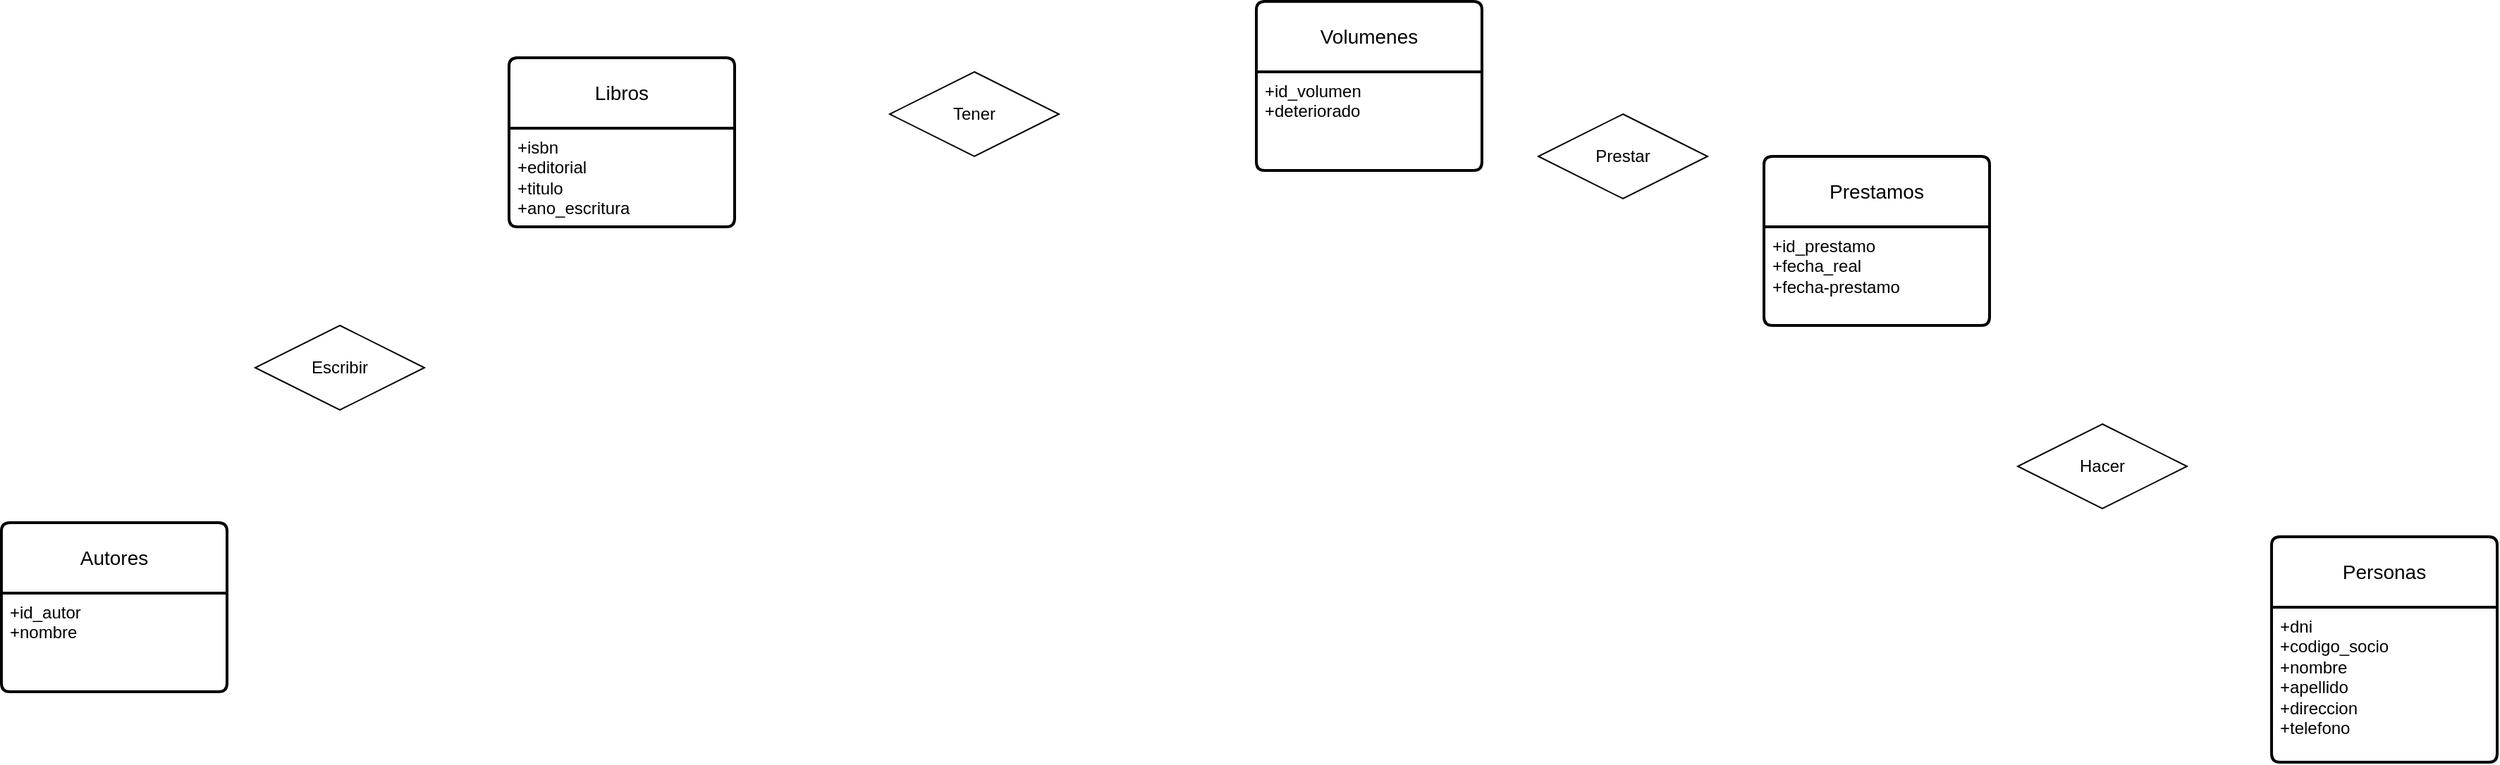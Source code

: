 <mxfile version="22.0.4" type="github">
  <diagram id="R2lEEEUBdFMjLlhIrx00" name="Page-1">
    <mxGraphModel dx="1050" dy="574" grid="1" gridSize="10" guides="1" tooltips="1" connect="1" arrows="1" fold="1" page="1" pageScale="1" pageWidth="850" pageHeight="1100" math="0" shadow="0" extFonts="Permanent Marker^https://fonts.googleapis.com/css?family=Permanent+Marker">
      <root>
        <mxCell id="0" />
        <mxCell id="1" parent="0" />
        <mxCell id="tdtAZZe7iDzmqnhGQD1Q-1" value="Autores" style="swimlane;childLayout=stackLayout;horizontal=1;startSize=50;horizontalStack=0;rounded=1;fontSize=14;fontStyle=0;strokeWidth=2;resizeParent=0;resizeLast=1;shadow=0;dashed=0;align=center;arcSize=4;whiteSpace=wrap;html=1;" vertex="1" parent="1">
          <mxGeometry x="170" y="380" width="160" height="120" as="geometry" />
        </mxCell>
        <mxCell id="tdtAZZe7iDzmqnhGQD1Q-2" value="+id_autor&lt;br&gt;+nombre" style="align=left;strokeColor=none;fillColor=none;spacingLeft=4;fontSize=12;verticalAlign=top;resizable=0;rotatable=0;part=1;html=1;" vertex="1" parent="tdtAZZe7iDzmqnhGQD1Q-1">
          <mxGeometry y="50" width="160" height="70" as="geometry" />
        </mxCell>
        <mxCell id="tdtAZZe7iDzmqnhGQD1Q-3" value="Escribir" style="shape=rhombus;perimeter=rhombusPerimeter;whiteSpace=wrap;html=1;align=center;" vertex="1" parent="1">
          <mxGeometry x="350" y="240" width="120" height="60" as="geometry" />
        </mxCell>
        <mxCell id="tdtAZZe7iDzmqnhGQD1Q-4" value="Libros" style="swimlane;childLayout=stackLayout;horizontal=1;startSize=50;horizontalStack=0;rounded=1;fontSize=14;fontStyle=0;strokeWidth=2;resizeParent=0;resizeLast=1;shadow=0;dashed=0;align=center;arcSize=4;whiteSpace=wrap;html=1;" vertex="1" parent="1">
          <mxGeometry x="530" y="50" width="160" height="120" as="geometry" />
        </mxCell>
        <mxCell id="tdtAZZe7iDzmqnhGQD1Q-5" value="+isbn&lt;br&gt;+editorial&lt;br&gt;+titulo&lt;br&gt;+ano_escritura" style="align=left;strokeColor=none;fillColor=none;spacingLeft=4;fontSize=12;verticalAlign=top;resizable=0;rotatable=0;part=1;html=1;" vertex="1" parent="tdtAZZe7iDzmqnhGQD1Q-4">
          <mxGeometry y="50" width="160" height="70" as="geometry" />
        </mxCell>
        <mxCell id="tdtAZZe7iDzmqnhGQD1Q-6" value="Tener" style="shape=rhombus;perimeter=rhombusPerimeter;whiteSpace=wrap;html=1;align=center;" vertex="1" parent="1">
          <mxGeometry x="800" y="60" width="120" height="60" as="geometry" />
        </mxCell>
        <mxCell id="tdtAZZe7iDzmqnhGQD1Q-7" value="Volumenes" style="swimlane;childLayout=stackLayout;horizontal=1;startSize=50;horizontalStack=0;rounded=1;fontSize=14;fontStyle=0;strokeWidth=2;resizeParent=0;resizeLast=1;shadow=0;dashed=0;align=center;arcSize=4;whiteSpace=wrap;html=1;" vertex="1" parent="1">
          <mxGeometry x="1060" y="10" width="160" height="120" as="geometry" />
        </mxCell>
        <mxCell id="tdtAZZe7iDzmqnhGQD1Q-8" value="+id_volumen&lt;br&gt;+deteriorado" style="align=left;strokeColor=none;fillColor=none;spacingLeft=4;fontSize=12;verticalAlign=top;resizable=0;rotatable=0;part=1;html=1;" vertex="1" parent="tdtAZZe7iDzmqnhGQD1Q-7">
          <mxGeometry y="50" width="160" height="70" as="geometry" />
        </mxCell>
        <mxCell id="tdtAZZe7iDzmqnhGQD1Q-9" value="Prestar" style="shape=rhombus;perimeter=rhombusPerimeter;whiteSpace=wrap;html=1;align=center;" vertex="1" parent="1">
          <mxGeometry x="1260" y="90" width="120" height="60" as="geometry" />
        </mxCell>
        <mxCell id="tdtAZZe7iDzmqnhGQD1Q-10" value="Prestamos" style="swimlane;childLayout=stackLayout;horizontal=1;startSize=50;horizontalStack=0;rounded=1;fontSize=14;fontStyle=0;strokeWidth=2;resizeParent=0;resizeLast=1;shadow=0;dashed=0;align=center;arcSize=4;whiteSpace=wrap;html=1;" vertex="1" parent="1">
          <mxGeometry x="1420" y="120" width="160" height="120" as="geometry" />
        </mxCell>
        <mxCell id="tdtAZZe7iDzmqnhGQD1Q-11" value="+id_prestamo&lt;br&gt;+fecha_real&lt;br&gt;+fecha-prestamo" style="align=left;strokeColor=none;fillColor=none;spacingLeft=4;fontSize=12;verticalAlign=top;resizable=0;rotatable=0;part=1;html=1;" vertex="1" parent="tdtAZZe7iDzmqnhGQD1Q-10">
          <mxGeometry y="50" width="160" height="70" as="geometry" />
        </mxCell>
        <mxCell id="tdtAZZe7iDzmqnhGQD1Q-12" value="Hacer" style="shape=rhombus;perimeter=rhombusPerimeter;whiteSpace=wrap;html=1;align=center;" vertex="1" parent="1">
          <mxGeometry x="1600" y="310" width="120" height="60" as="geometry" />
        </mxCell>
        <mxCell id="tdtAZZe7iDzmqnhGQD1Q-13" value="Personas" style="swimlane;childLayout=stackLayout;horizontal=1;startSize=50;horizontalStack=0;rounded=1;fontSize=14;fontStyle=0;strokeWidth=2;resizeParent=0;resizeLast=1;shadow=0;dashed=0;align=center;arcSize=4;whiteSpace=wrap;html=1;" vertex="1" parent="1">
          <mxGeometry x="1780" y="390" width="160" height="160" as="geometry" />
        </mxCell>
        <mxCell id="tdtAZZe7iDzmqnhGQD1Q-14" value="+dni&lt;br&gt;+codigo_socio&lt;br&gt;+nombre&lt;br&gt;+apellido&lt;br&gt;+direccion&lt;br&gt;+telefono" style="align=left;strokeColor=none;fillColor=none;spacingLeft=4;fontSize=12;verticalAlign=top;resizable=0;rotatable=0;part=1;html=1;" vertex="1" parent="tdtAZZe7iDzmqnhGQD1Q-13">
          <mxGeometry y="50" width="160" height="110" as="geometry" />
        </mxCell>
      </root>
    </mxGraphModel>
  </diagram>
</mxfile>

